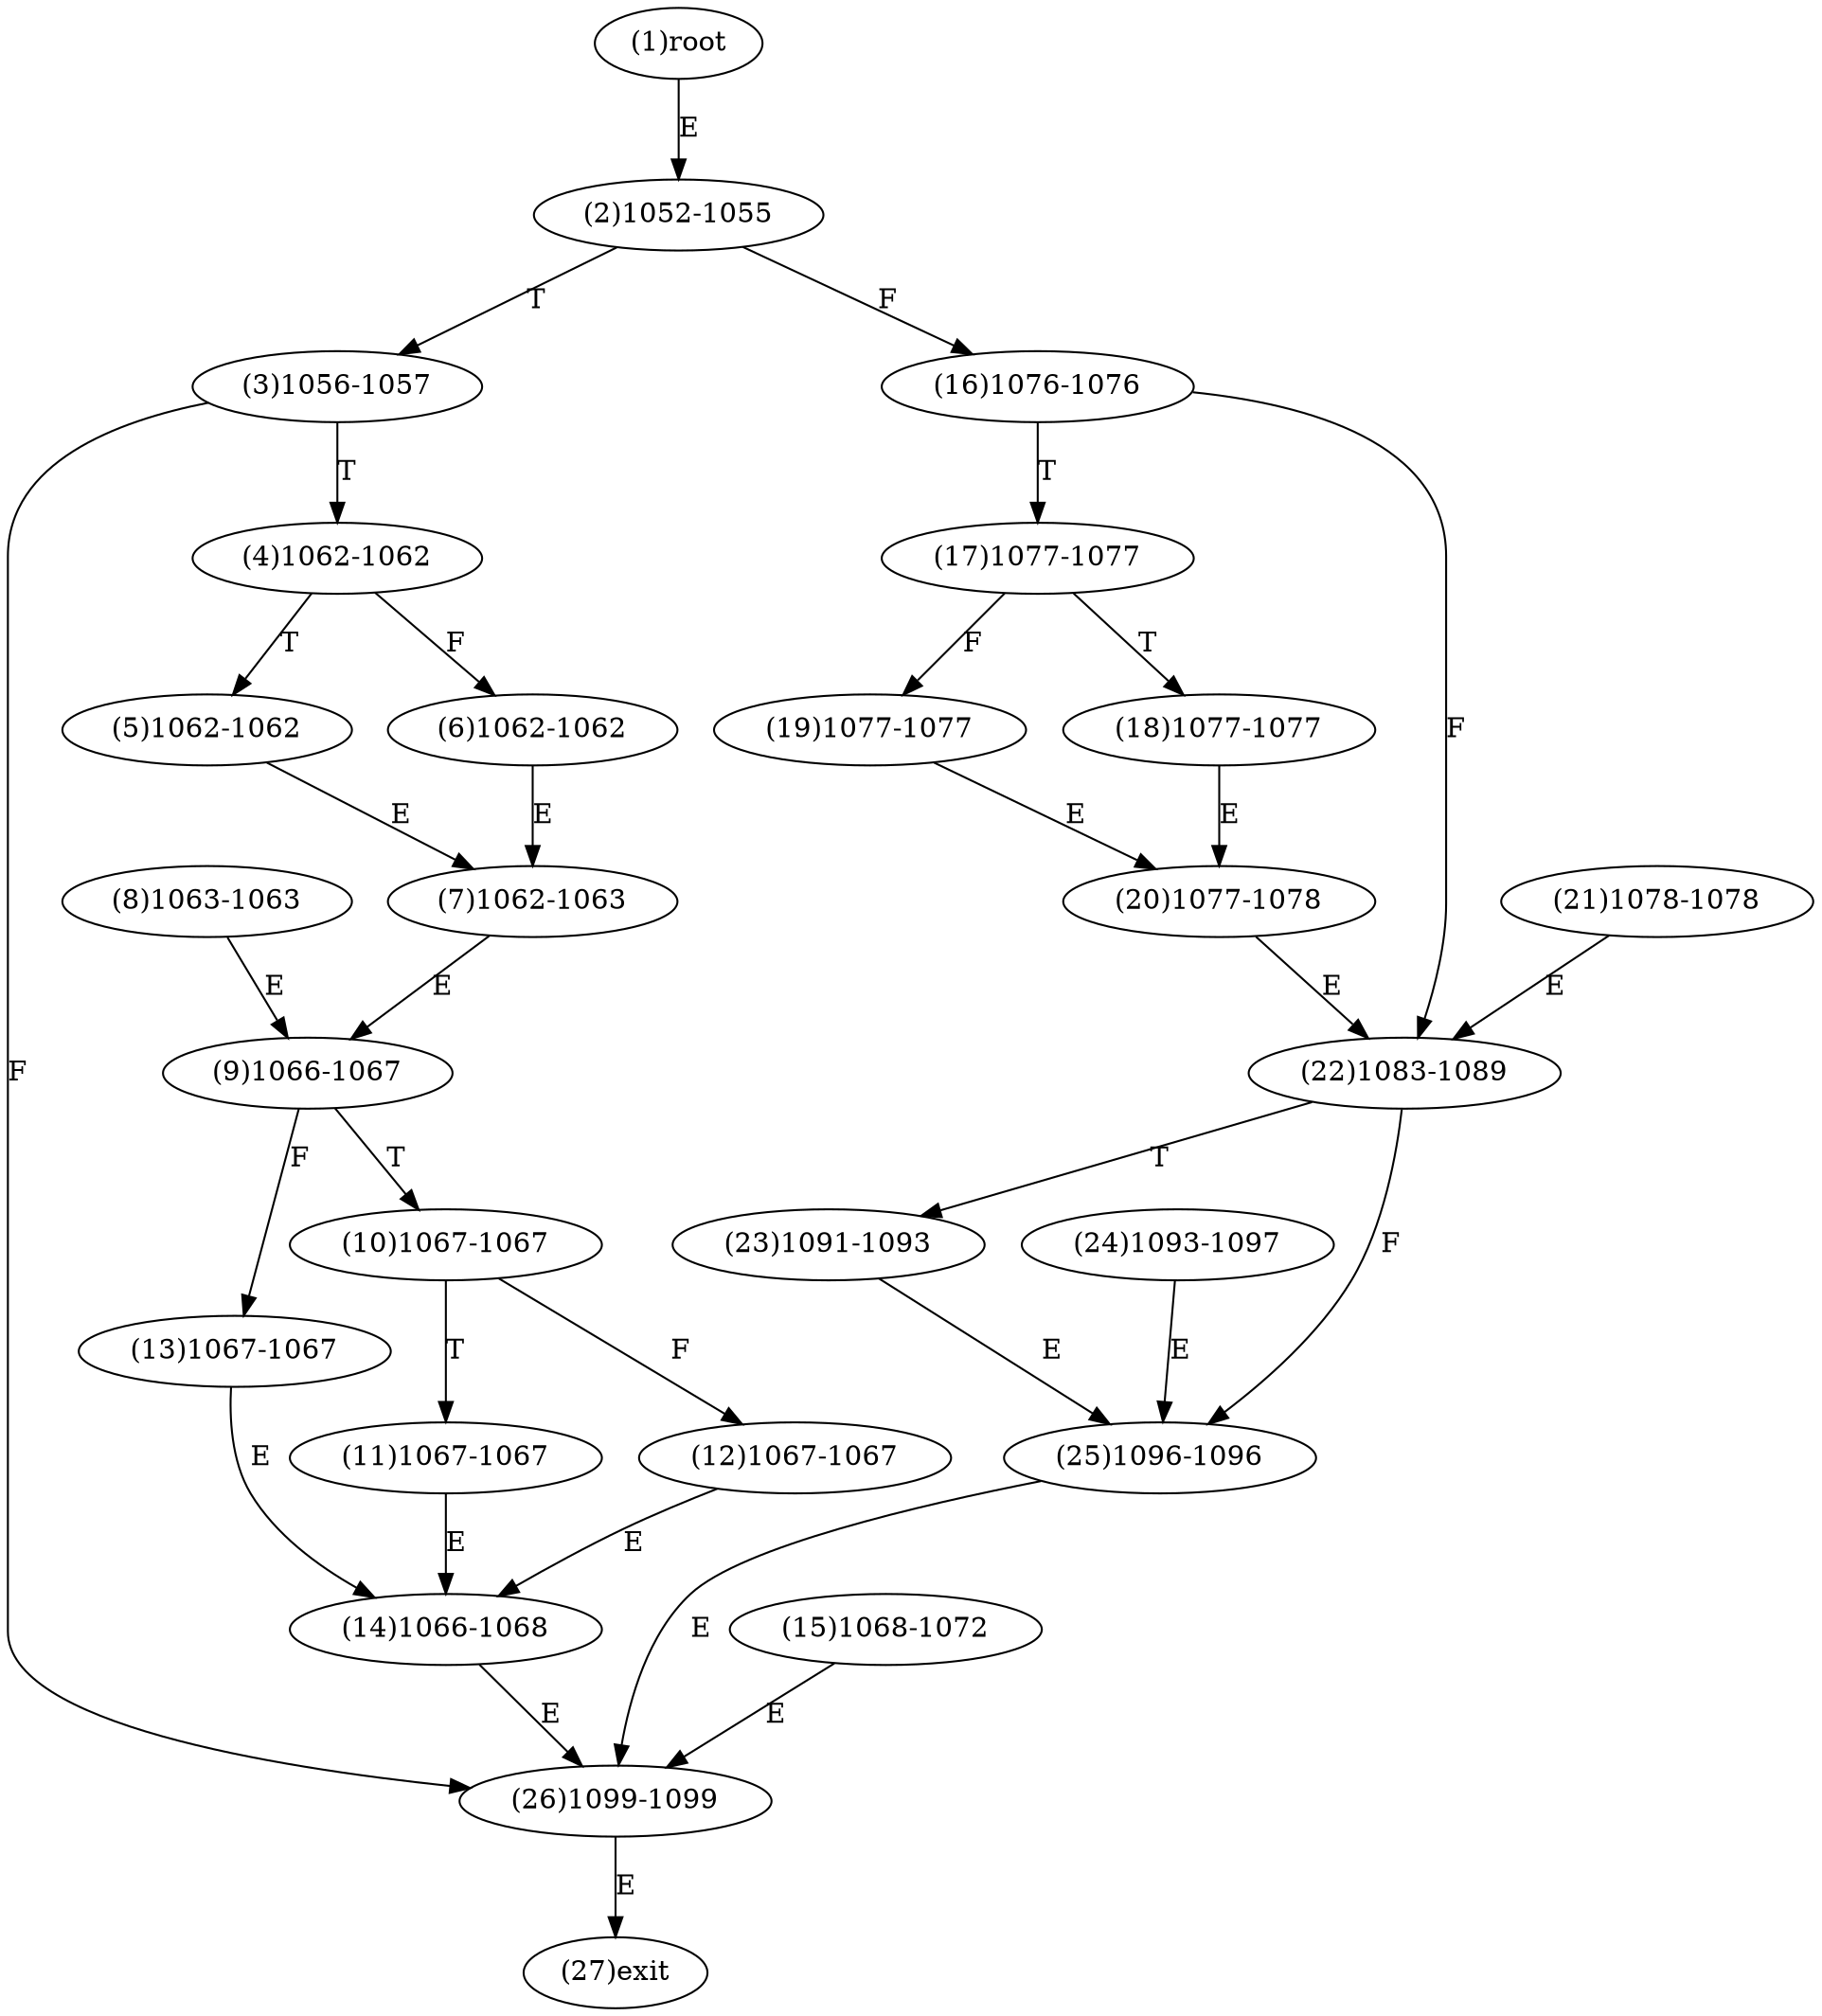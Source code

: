 digraph "" { 
1[ label="(1)root"];
2[ label="(2)1052-1055"];
3[ label="(3)1056-1057"];
4[ label="(4)1062-1062"];
5[ label="(5)1062-1062"];
6[ label="(6)1062-1062"];
7[ label="(7)1062-1063"];
8[ label="(8)1063-1063"];
9[ label="(9)1066-1067"];
10[ label="(10)1067-1067"];
11[ label="(11)1067-1067"];
12[ label="(12)1067-1067"];
13[ label="(13)1067-1067"];
14[ label="(14)1066-1068"];
15[ label="(15)1068-1072"];
17[ label="(17)1077-1077"];
16[ label="(16)1076-1076"];
19[ label="(19)1077-1077"];
18[ label="(18)1077-1077"];
21[ label="(21)1078-1078"];
20[ label="(20)1077-1078"];
23[ label="(23)1091-1093"];
22[ label="(22)1083-1089"];
25[ label="(25)1096-1096"];
24[ label="(24)1093-1097"];
27[ label="(27)exit"];
26[ label="(26)1099-1099"];
1->2[ label="E"];
2->16[ label="F"];
2->3[ label="T"];
3->26[ label="F"];
3->4[ label="T"];
4->6[ label="F"];
4->5[ label="T"];
5->7[ label="E"];
6->7[ label="E"];
7->9[ label="E"];
8->9[ label="E"];
9->13[ label="F"];
9->10[ label="T"];
10->12[ label="F"];
10->11[ label="T"];
11->14[ label="E"];
12->14[ label="E"];
13->14[ label="E"];
14->26[ label="E"];
15->26[ label="E"];
16->22[ label="F"];
16->17[ label="T"];
17->19[ label="F"];
17->18[ label="T"];
18->20[ label="E"];
19->20[ label="E"];
20->22[ label="E"];
21->22[ label="E"];
22->25[ label="F"];
22->23[ label="T"];
23->25[ label="E"];
24->25[ label="E"];
25->26[ label="E"];
26->27[ label="E"];
}